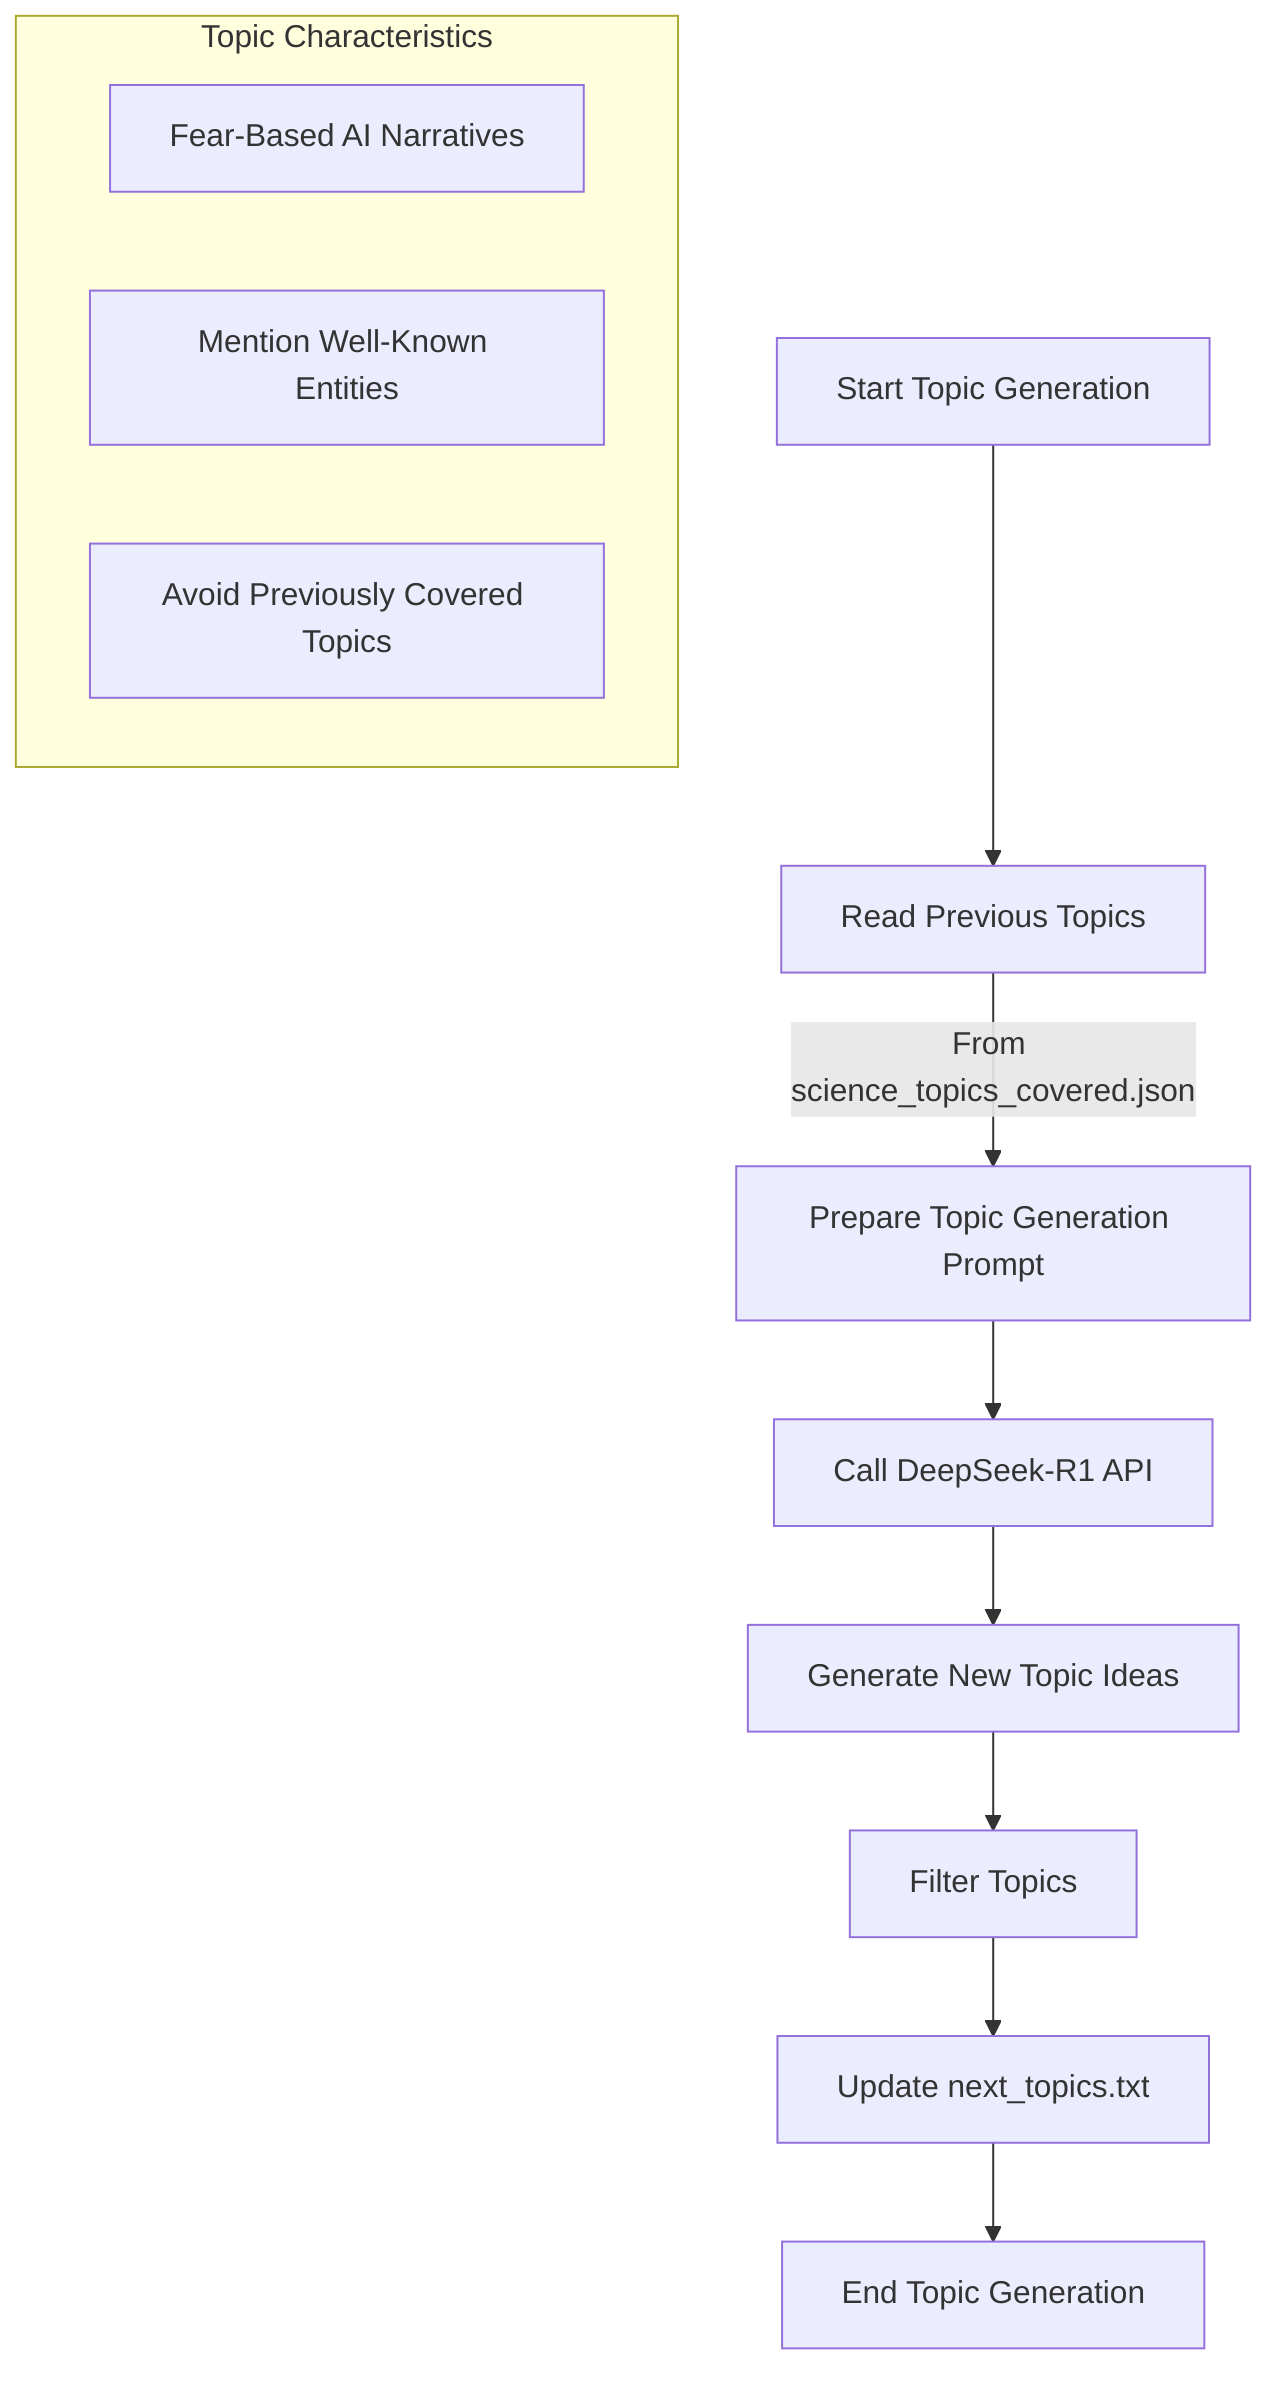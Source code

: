 flowchart TD
    A[Start Topic Generation] --> B[Read Previous Topics]
    B -->|From science_topics_covered.json| C[Prepare Topic Generation Prompt]
    C --> D[Call DeepSeek-R1 API]
    D --> E[Generate New Topic Ideas]
    
    subgraph "Topic Characteristics"
        E1[Fear-Based AI Narratives]
        E2[Mention Well-Known Entities]
        E3[Avoid Previously Covered Topics]
    end
    
    E --> F[Filter Topics]
    F --> G[Update next_topics.txt]
    G --> H[End Topic Generation]